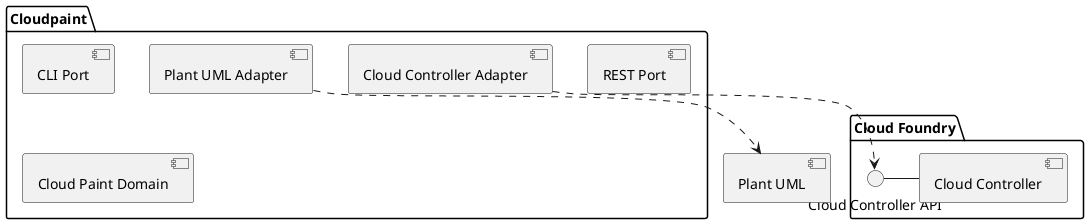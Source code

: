 @startuml
[Plant UML] as PUML

package "Cloud Foundry" {
  () "Cloud Controller API" as CCAPI
  [Cloud Controller] as CC
  CCAPI - CC
}

package "Cloudpaint" {

  [CLI Port] as P_CLI
  [REST Port] as P_REST

  [Cloud Paint Domain]


  [Plant UML Adapter] as A_PUML
  [Cloud Controller Adapter] as A_CC

  A_CC ..> CCAPI
  A_PUML ..> PUML
}
@enduml

